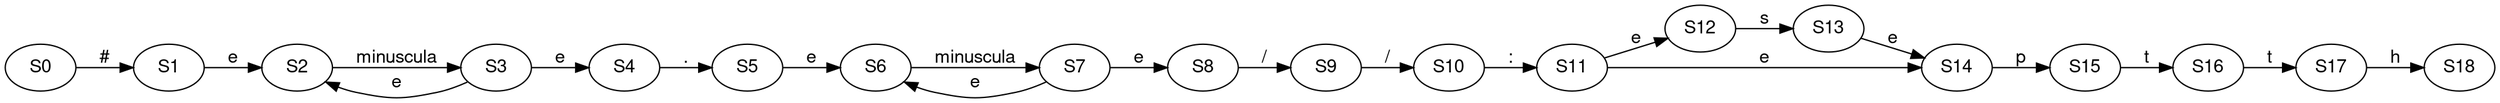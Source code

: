 digraph AFND {
fontname="Helvetica,Arial,sans-serif";
node [fontname="Helvetica,Arial,sans-serif"]
edge [fontname="Helvetica,Arial,sans-serif"]
rankdir=LR;
S0 -> S1
[label = "#" ];
S1 -> S2
[label = "e"];
S2 -> S3
[label = minuscula ];
S3 -> S2
[label = "e"];
S3 -> S4
[label = "e"];
S4 -> S5
[label = "." ];
S5 -> S6
[label = "e"];
S6 -> S7
[label = minuscula ];
S7 -> S6
[label = "e"];
S7 -> S8
[label = "e"];
S8 -> S9
[label = "/" ];
S9 -> S10
[label = "/" ];
S10 -> S11
[label = ":" ];
S11 -> S12
[label = "e"];
S12 -> S13
[label = "s" ];
S13 -> S14
[label = "e"];
S11 -> S14
[label = "e"];
S14 -> S15
[label = "p" ];
S15 -> S16
[label = "t" ];
S16 -> S17
[label = "t" ];
S17 -> S18
[label = "h" ];
}